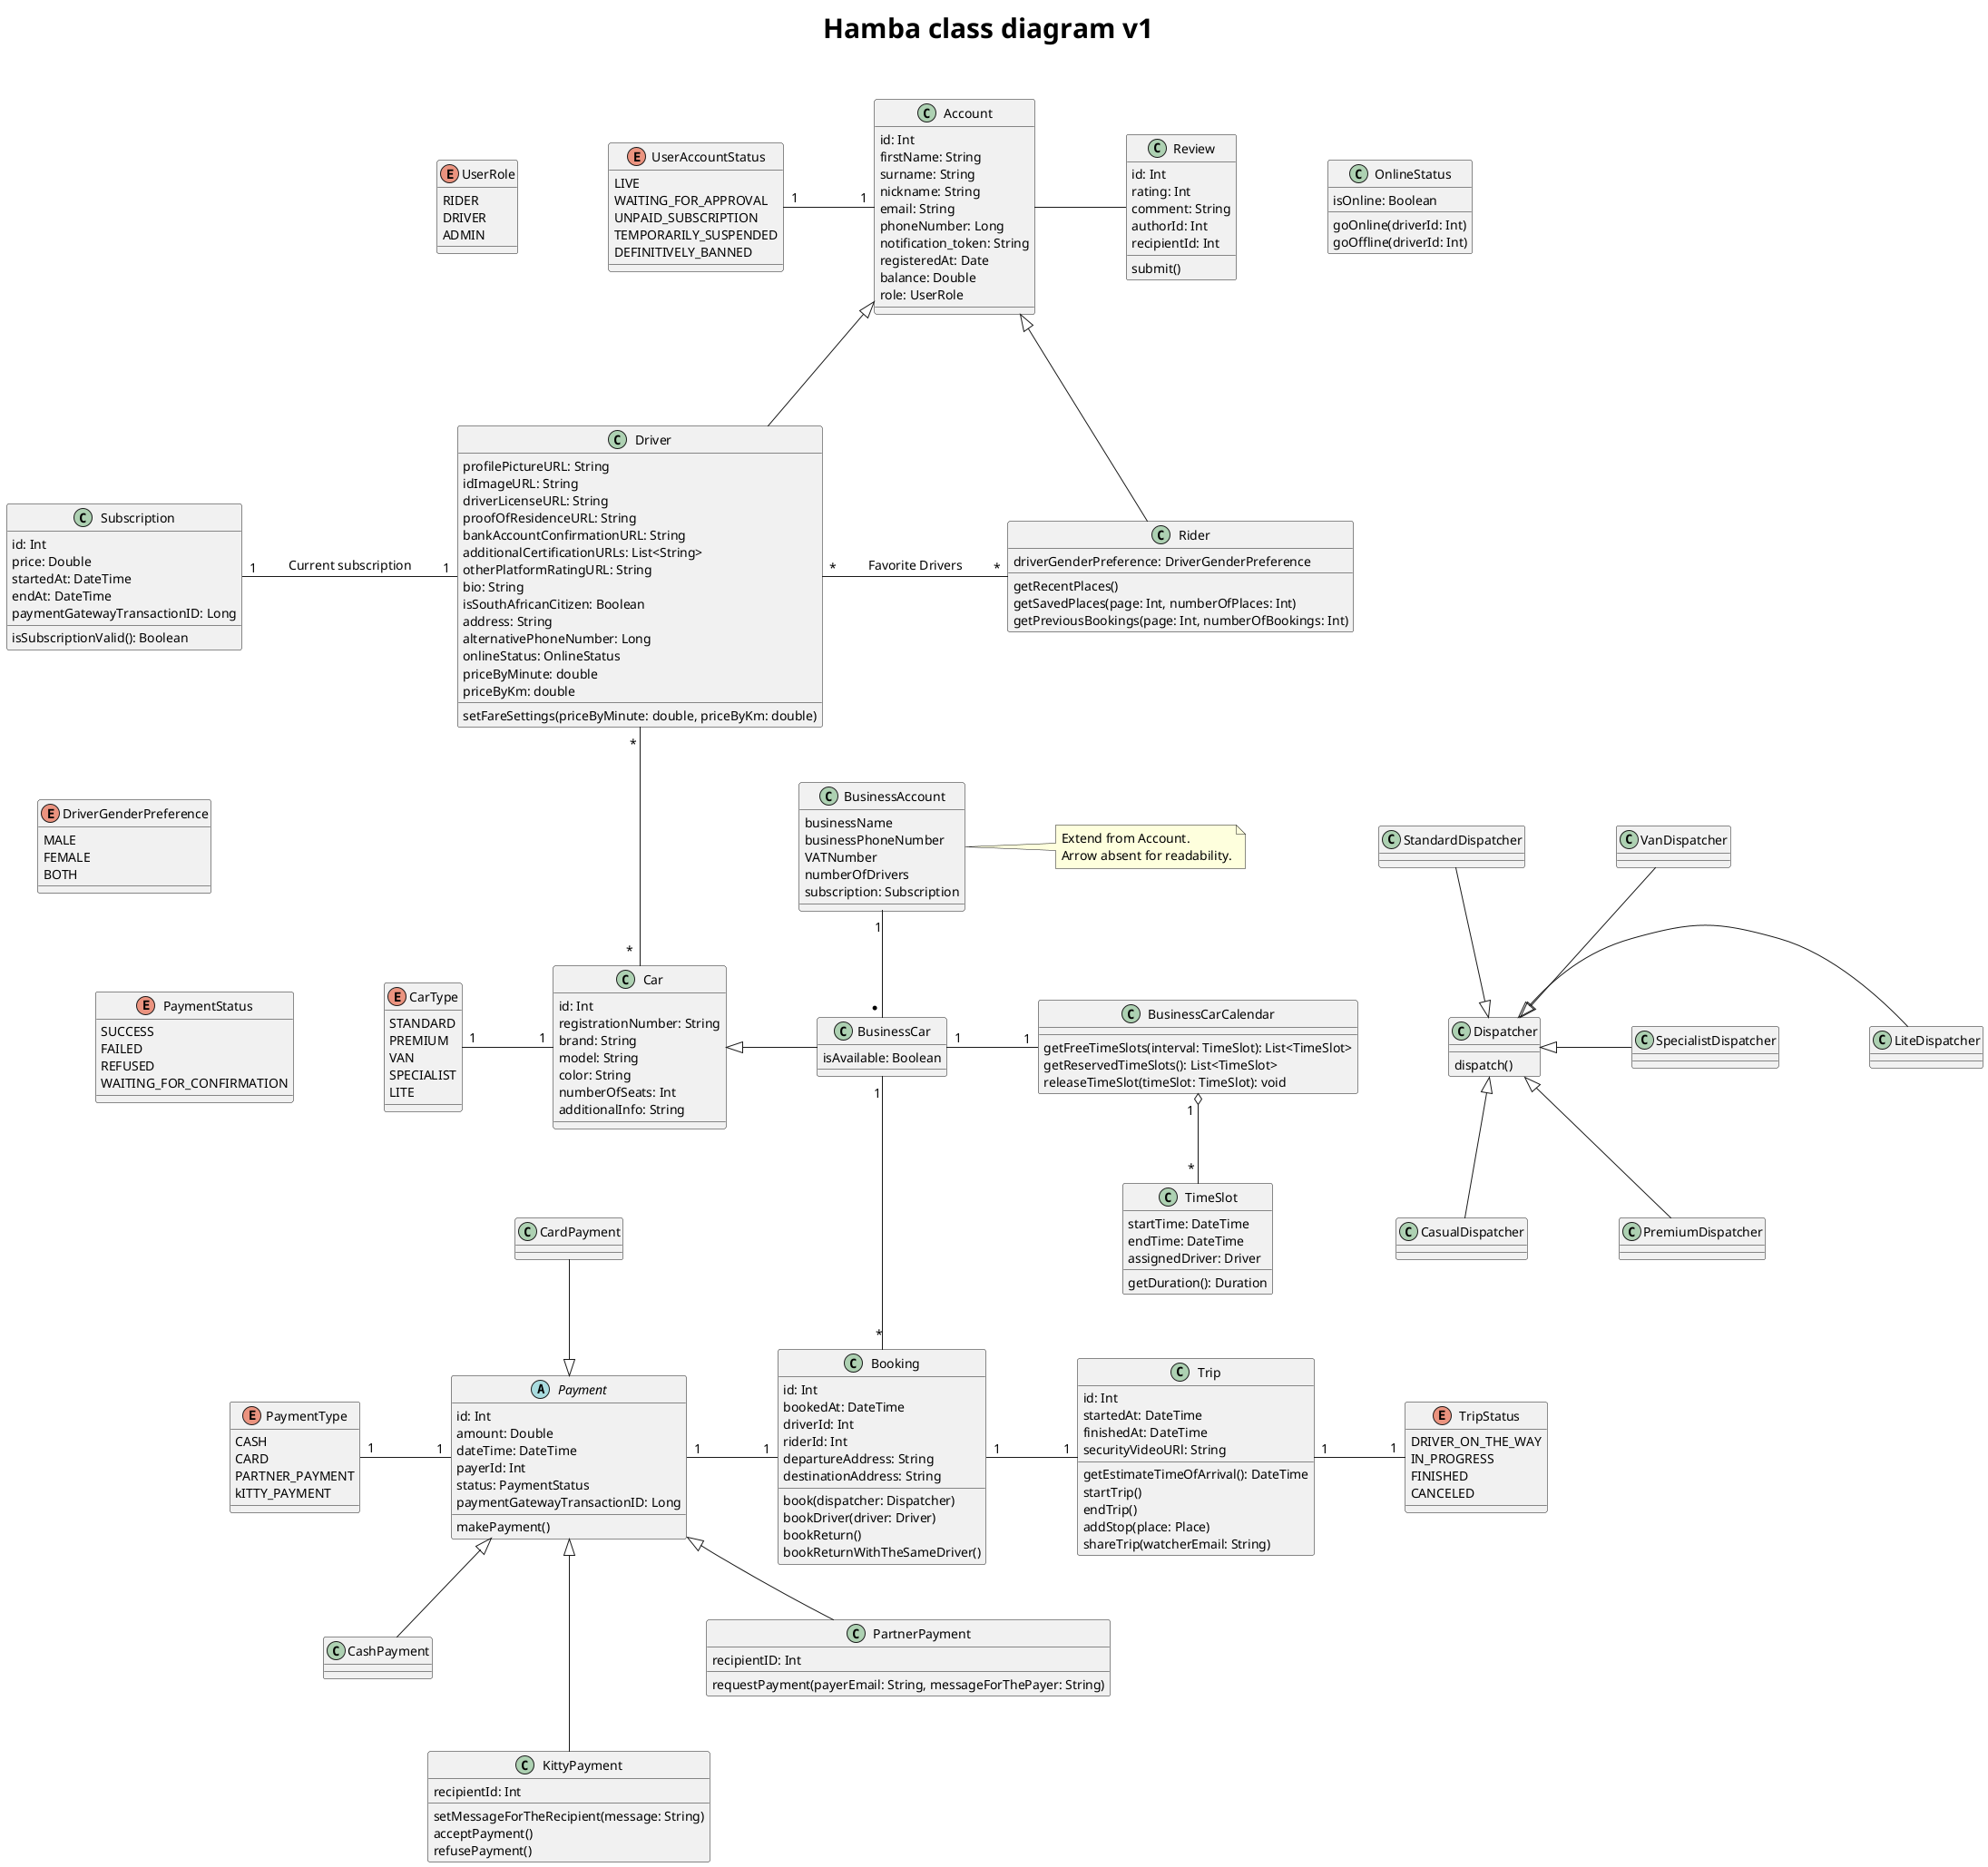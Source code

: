 @startuml

skinparam nodesep 100
skinparam defaultFontSize 14
skinparam titleFontSize 30
title "Hamba class diagram v1\n"

class Account {
    id: Int
    firstName: String
    surname: String
    nickname: String
    email: String
    phoneNumber: Long
    notification_token: String
    registeredAt: Date
    balance: Double
    role: UserRole
}

enum UserAccountStatus {
    LIVE
    WAITING_FOR_APPROVAL
    UNPAID_SUBSCRIPTION
    TEMPORARILY_SUSPENDED
    DEFINITIVELY_BANNED
}

enum UserRole {
    RIDER
    DRIVER
    ADMIN
}

'class PaymentCard {
'    cardNumber: String
'    expirationDate: Pair<Int, Int>
'    code: Int
'}

class Driver {
    profilePictureURL: String
    idImageURL: String
    driverLicenseURL: String
    proofOfResidenceURL: String
    bankAccountConfirmationURL: String
    additionalCertificationURLs: List<String>
    otherPlatformRatingURL: String
    bio: String
    isSouthAfricanCitizen: Boolean
    address: String
    alternativePhoneNumber: Long
    onlineStatus: OnlineStatus
    priceByMinute: double
    priceByKm: double
    setFareSettings(priceByMinute: double, priceByKm: double)
}

class Rider {
    driverGenderPreference: DriverGenderPreference
    getRecentPlaces()
    getSavedPlaces(page: Int, numberOfPlaces: Int)
    getPreviousBookings(page: Int, numberOfBookings: Int)
}

class Booking {
    id: Int
    bookedAt: DateTime
    driverId: Int
    riderId: Int
    departureAddress: String
    destinationAddress: String
    book(dispatcher: Dispatcher)
    bookDriver(driver: Driver)
    bookReturn()
    bookReturnWithTheSameDriver()
}

class OnlineStatus {
    isOnline: Boolean
    goOnline(driverId: Int)
    goOffline(driverId: Int)
}

class Dispatcher {
    dispatch()
}

class CasualDispatcher {
}

class StandardDispatcher {
}

class PremiumDispatcher {
}

class VanDispatcher {
}

class SpecialistDispatcher {
}

class LiteDispatcher {
}

class Subscription {
    id: Int
    price: Double
    startedAt: DateTime
    endAt: DateTime
    paymentGatewayTransactionID: Long
    isSubscriptionValid(): Boolean
}

enum DriverGenderPreference {
    MALE
    FEMALE
    BOTH
}

class Trip {
    id: Int
    startedAt: DateTime
    finishedAt: DateTime
    securityVideoURl: String
    getEstimateTimeOfArrival(): DateTime
    startTrip()
    endTrip()
    addStop(place: Place)
    shareTrip(watcherEmail: String)
}

'class Place {
'    address: String
'    latitude: Double
'    longitude: Double
'}

enum TripStatus {
    DRIVER_ON_THE_WAY
    IN_PROGRESS
    FINISHED
    CANCELED
}

class Car {
    id: Int
    registrationNumber: String
    brand: String
    model: String
    color: String
    numberOfSeats: Int
    additionalInfo: String
}

class BusinessCar {
    isAvailable: Boolean
}

class BusinessCarCalendar {
    getFreeTimeSlots(interval: TimeSlot): List<TimeSlot>
    getReservedTimeSlots(): List<TimeSlot>
    releaseTimeSlot(timeSlot: TimeSlot): void
}

class TimeSlot {
    startTime: DateTime
    endTime: DateTime
    assignedDriver: Driver
    getDuration(): Duration
}
class BusinessAccount {
    businessName
    businessPhoneNumber
    VATNumber
    numberOfDrivers
    subscription: Subscription
}
note right: Extend from Account. \nArrow absent for readability.

abstract class Payment {
    id: Int
    amount: Double
    dateTime: DateTime
    payerId: Int
    status: PaymentStatus
    paymentGatewayTransactionID: Long
    makePayment()
}

class CardPayment {
}

class CashPayment {
}

class KittyPayment {
    recipientId: Int
    setMessageForTheRecipient(message: String)
    acceptPayment()
    refusePayment()
}

class PartnerPayment {
    recipientID: Int
    requestPayment(payerEmail: String, messageForThePayer: String)
}

enum PaymentStatus {
    SUCCESS
    FAILED
    REFUSED
    WAITING_FOR_CONFIRMATION
}

enum PaymentType {
    CASH
    CARD
    PARTNER_PAYMENT
    kITTY_PAYMENT
}

enum CarType {
    STANDARD
    PREMIUM
    VAN
    SPECIALIST
    LITE
}

class Review {
    id: Int
    rating: Int
    comment: String
    authorId: Int
    recipientId: Int
    submit()
}

Account <|--- Rider
Account <|--- Driver
'Rider "1" - "*" Place : Saved Places
'Rider "1" - "*" Place : Recent Places
Driver "*" - "*" Rider: Favorite Drivers
Driver " * " --- " *  " Car
Subscription "1" - "1" Driver : Current subscription
Booking "1" - "1" Trip
Trip "1" - "1" TripStatus
BusinessCar "1" --- "*" Booking
CarType "1" - "1" Car
UserAccountStatus "1" - "1" Account
Payment "1" - "1" Booking
Account - Review
Subscription -[hidden]- DriverGenderPreference
CardPayment --|> Payment
Payment <|-- CashPayment
Payment <|--- KittyPayment
Payment <|-- PartnerPayment
PaymentStatus -[hidden] CarType
UserRole -[hidden] UserAccountStatus
StandardDispatcher --|> Dispatcher
Dispatcher <|-- CasualDispatcher
Dispatcher <|- LiteDispatcher
Dispatcher <|- SpecialistDispatcher
VanDispatcher --|> Dispatcher
Dispatcher <|-- PremiumDispatcher
Car -[hidden] Dispatcher
BusinessAccount "1" -- "* " BusinessCar
Car <|- BusinessCar
BusinessCar "1" - "1" BusinessCarCalendar
BusinessCarCalendar "1 " o-- " * " TimeSlot
PaymentType "1" - "1" Payment


@enduml